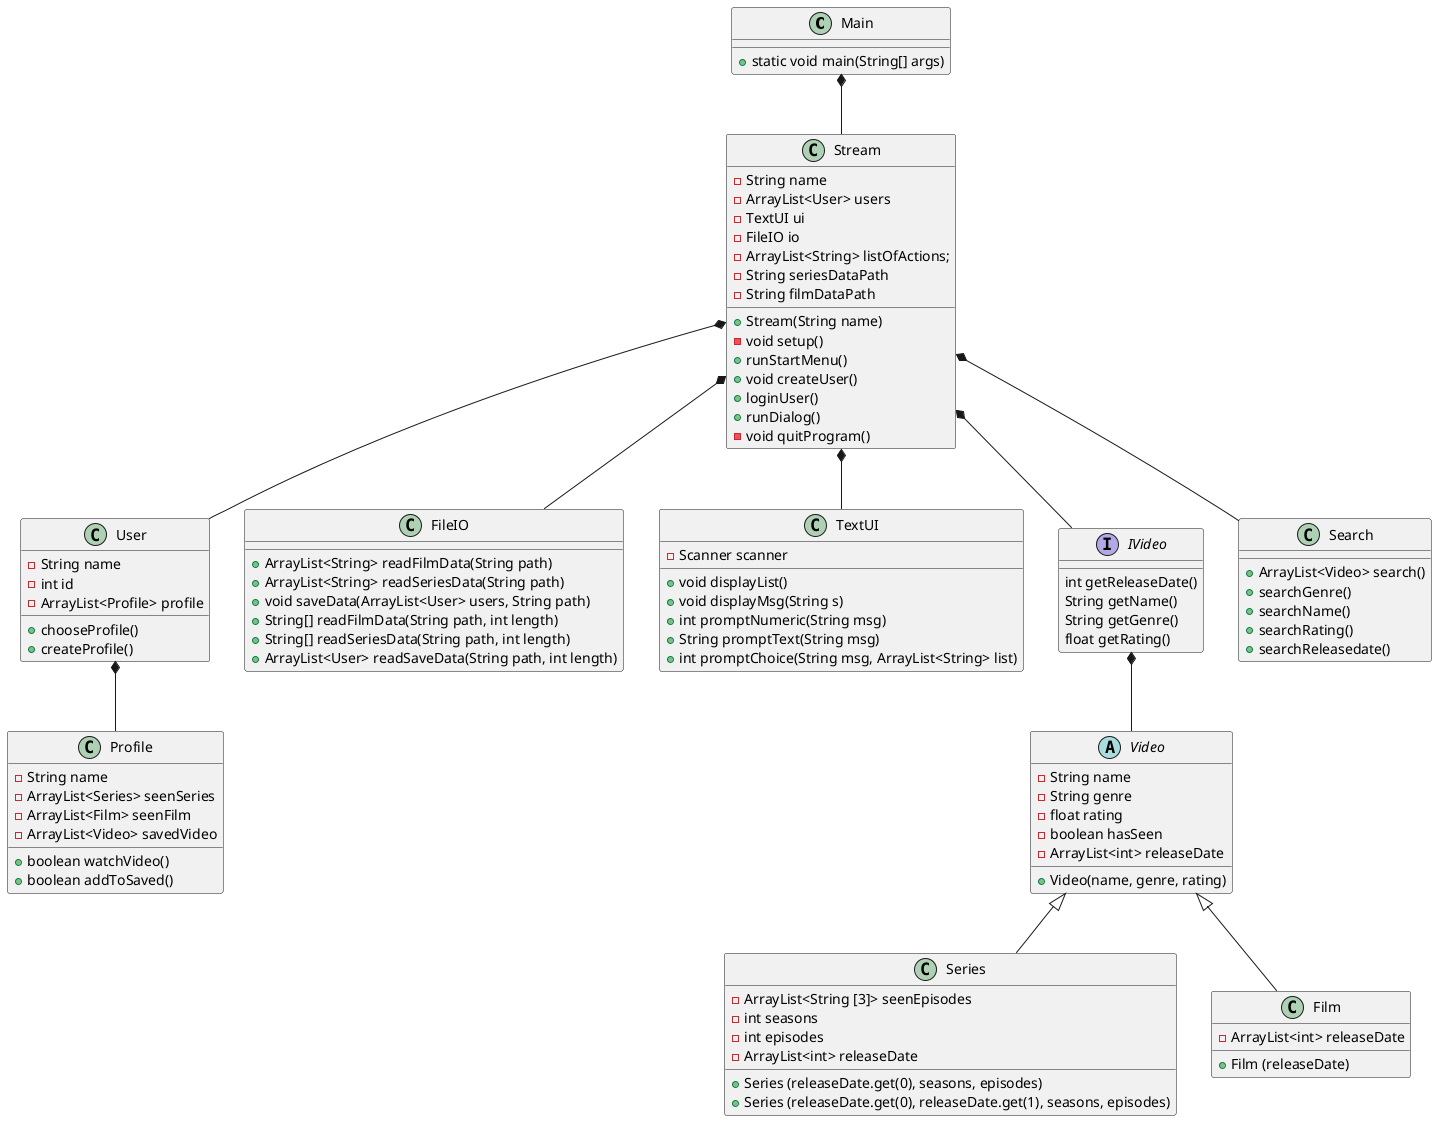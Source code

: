 @startuml
'https://plantuml.com/class-diagram

class Main{
+ static void main(String[] args)
}

class Stream{
- String name
'utilities
- ArrayList<User> users
- TextUI ui
- FileIO io
- ArrayList<String> listOfActions;
- String seriesDataPath
- String filmDataPath
'constructor
+ Stream(String name)
'methods
- void setup()
' setup er til er at læse data
+ runStartMenu()
+ void createUser()
' skal createUser være void? Det er den i matador
' createUser skal vel checke om der er andre med det brugernavn
+ loginUser()
' skal loginUser være void?
' den skal vel checke om der er en user med det username
+ runDialog()
' i runDialog kan man vælge at søge
- void quitProgram()
}


class User{
-String name
- int id
-ArrayList<Profile> profile
+ chooseProfile()
+ createProfile()
' skal den checke om den user har en profil med det brugernavn?
}

class Profile{
- String name
- ArrayList<Series> seenSeries
- ArrayList<Film> seenFilm
- ArrayList<Video> savedVideo
+ boolean watchVideo()
+ boolean addToSaved()
'bør disse være under IVideo eller video i stedet?

}
class FileIO{
+ ArrayList<String> readFilmData(String path)
+ ArrayList<String> readSeriesData(String path)
+ void saveData(ArrayList<User> users, String path)
+ String[] readFilmData(String path, int length)
+ String[] readSeriesData(String path, int length)
+ ArrayList<User> readSaveData(String path, int length)
}

class TextUI{
- Scanner scanner
+ void displayList()
+ void displayMsg(String s)
+ int promptNumeric(String msg)
+ String promptText(String msg)
+ int promptChoice(String msg, ArrayList<String> list)
}

interface IVideo {
int getReleaseDate()
String getName()
String getGenre()
float getRating()
}

abstract Class Video{
- String name
- String genre
- float rating
- boolean hasSeen
- ArrayList<int> releaseDate
'constructor
+ Video(name, genre, rating)
}

class Series{
- ArrayList<String [3]> seenEpisodes
- int seasons
- int episodes
- ArrayList<int> releaseDate
'constructor - hvis serien ikke er slut
+ Series (releaseDate.get(0), seasons, episodes)
'constructor - hvis serien er afsluttet
+ Series (releaseDate.get(0), releaseDate.get(1), seasons, episodes)
}

class Film {
- ArrayList<int> releaseDate
'constructor
+ Film (releaseDate)
}


class Search{
+ ArrayList<Video> search()
'methods til de forskellige søgemuligheder
' Skal disse returnere objekterne fra video?
+ searchGenre()
+ searchName()
+ searchRating()
+ searchReleasedate()
'skal vi have funktioner der kun søger blandt serier og film adskilt?
}

IVideo *-- Video

Video <|-- Series
Video <|-- Film

User *-- Profile

Main *-- Stream

Stream *-- User
Stream *-- FileIO
Stream *-- TextUI
Stream *-- IVideo
Stream *-- Search

@enduml